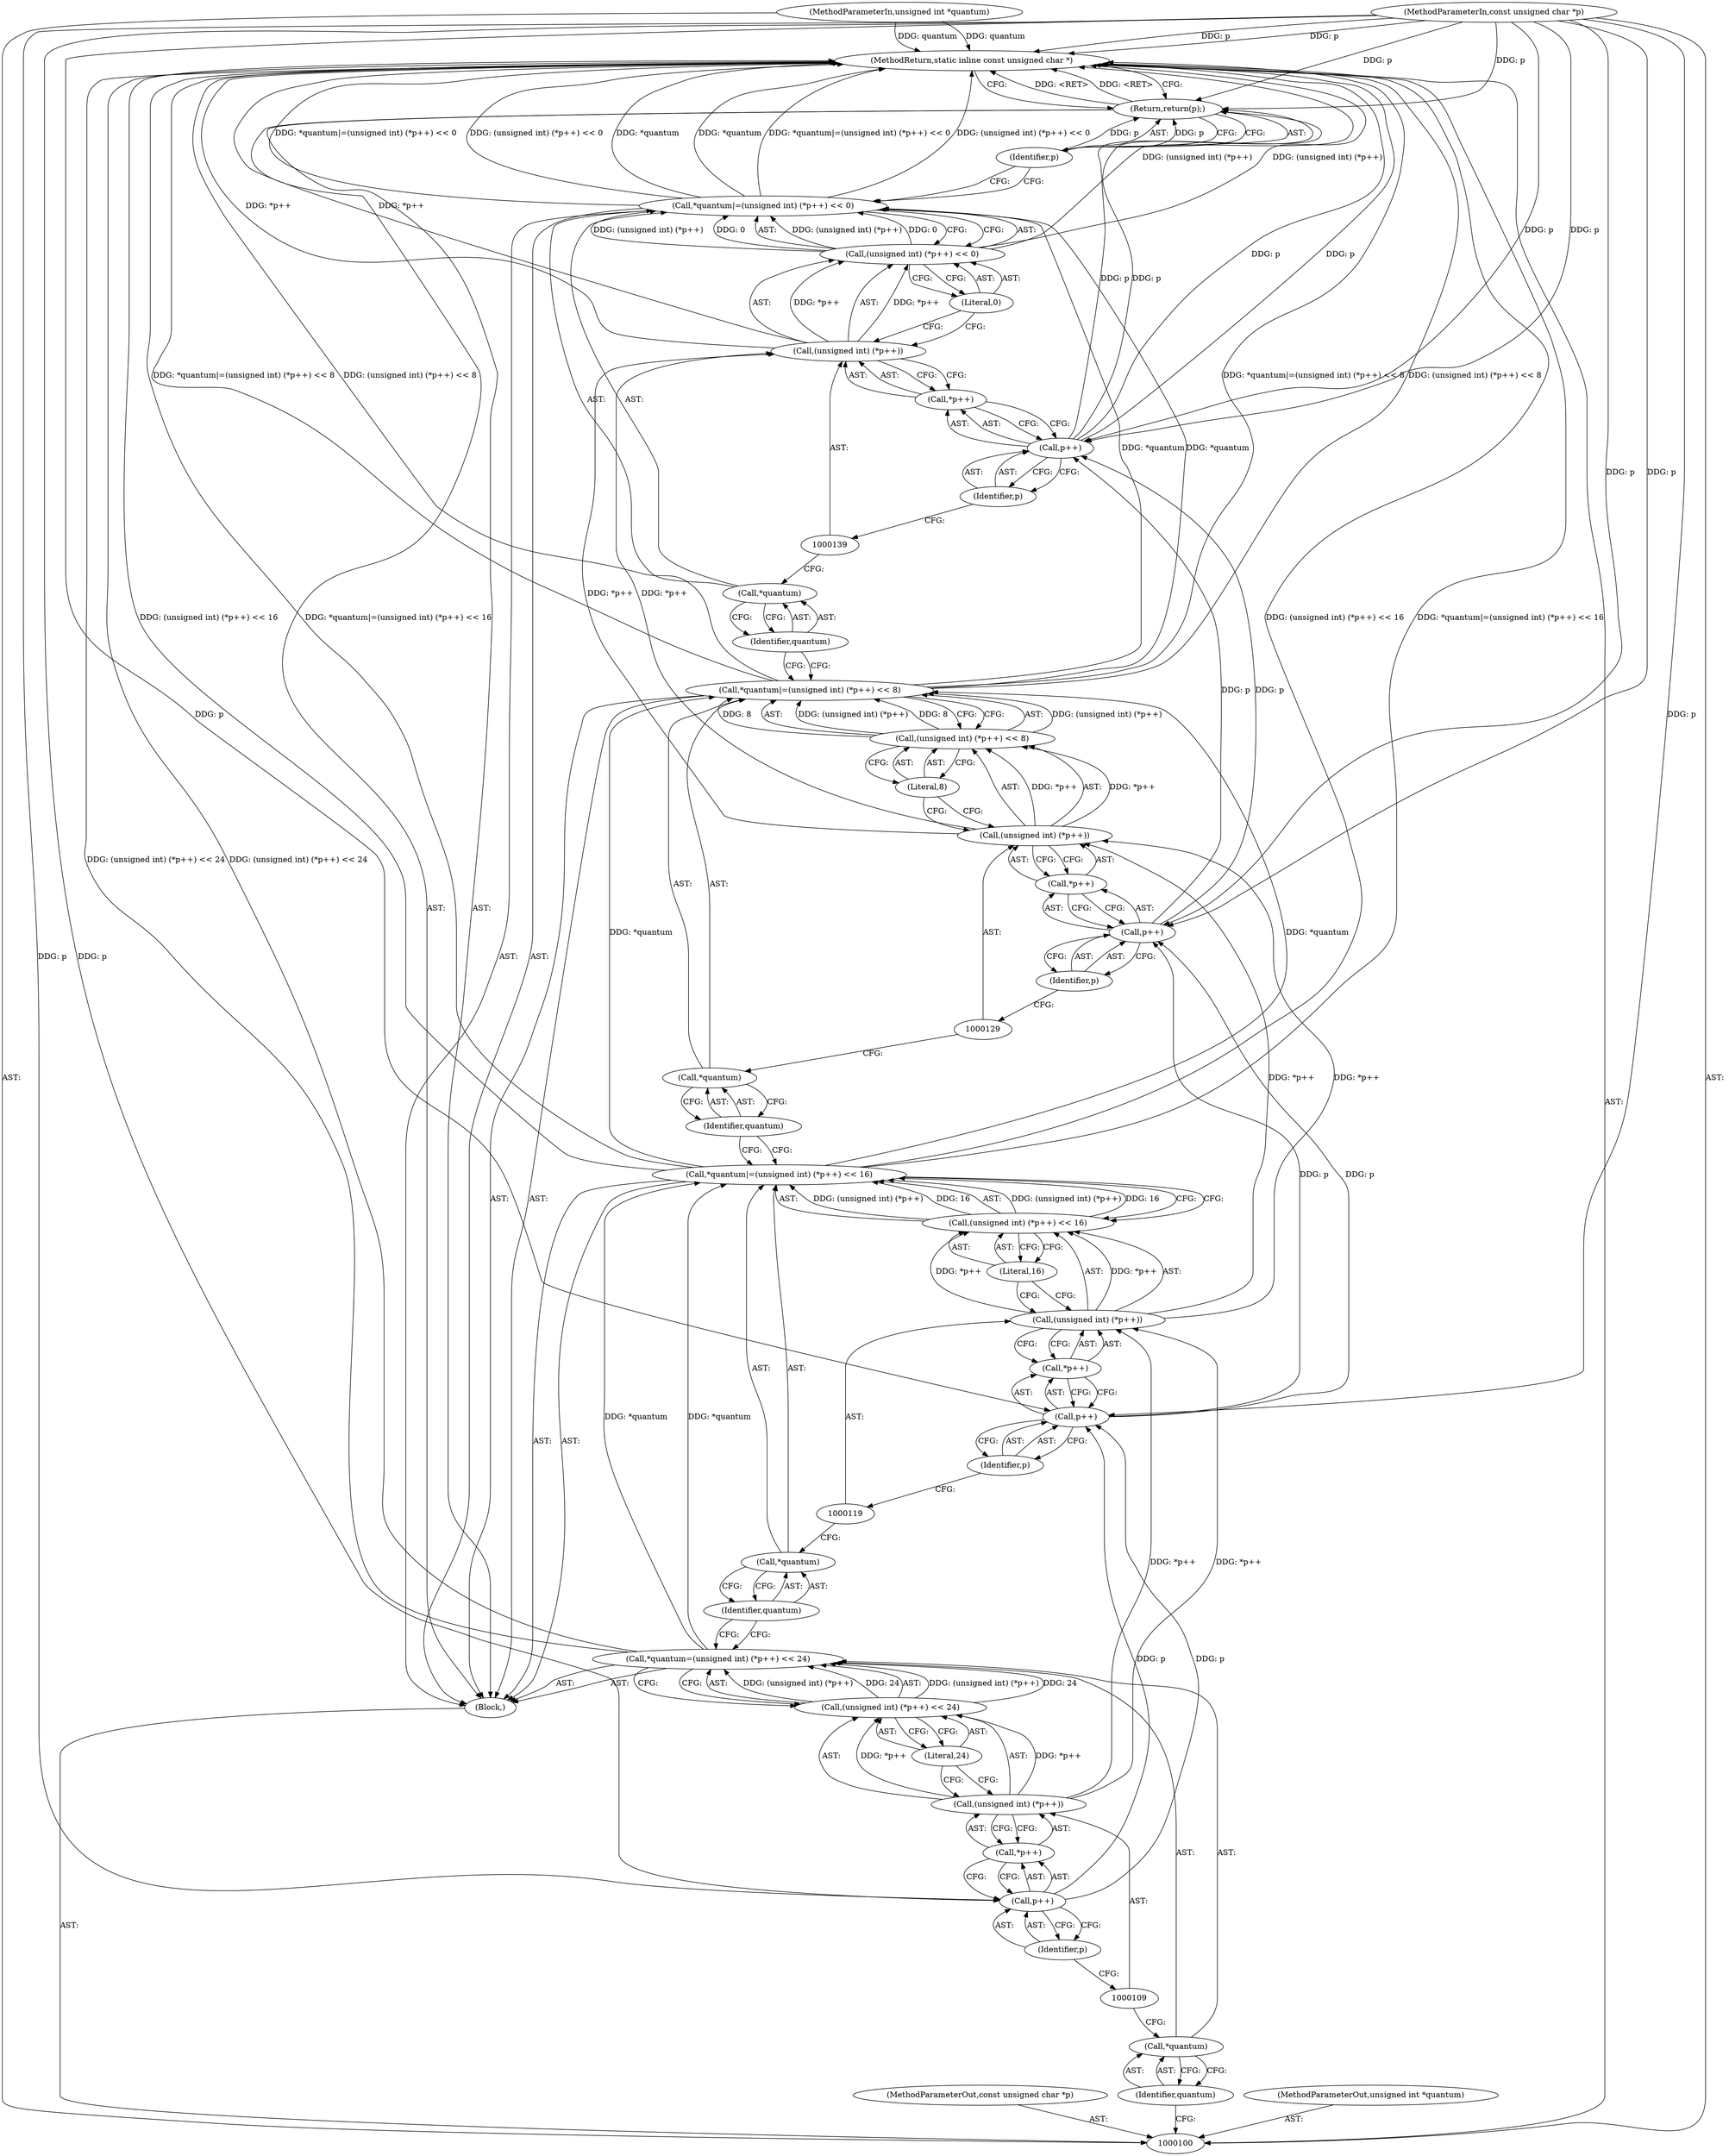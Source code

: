 digraph "0_ImageMagick_d8ab7f046587f2e9f734b687ba7e6e10147c294b_1" {
"1000146" [label="(MethodReturn,static inline const unsigned char *)"];
"1000101" [label="(MethodParameterIn,const unsigned char *p)"];
"1000181" [label="(MethodParameterOut,const unsigned char *p)"];
"1000102" [label="(MethodParameterIn,unsigned int *quantum)"];
"1000182" [label="(MethodParameterOut,unsigned int *quantum)"];
"1000103" [label="(Block,)"];
"1000107" [label="(Call,(unsigned int) (*p++) << 24)"];
"1000108" [label="(Call,(unsigned int) (*p++))"];
"1000104" [label="(Call,*quantum=(unsigned int) (*p++) << 24)"];
"1000105" [label="(Call,*quantum)"];
"1000110" [label="(Call,*p++)"];
"1000111" [label="(Call,p++)"];
"1000112" [label="(Identifier,p)"];
"1000106" [label="(Identifier,quantum)"];
"1000113" [label="(Literal,24)"];
"1000117" [label="(Call,(unsigned int) (*p++) << 16)"];
"1000118" [label="(Call,(unsigned int) (*p++))"];
"1000114" [label="(Call,*quantum|=(unsigned int) (*p++) << 16)"];
"1000115" [label="(Call,*quantum)"];
"1000120" [label="(Call,*p++)"];
"1000121" [label="(Call,p++)"];
"1000122" [label="(Identifier,p)"];
"1000116" [label="(Identifier,quantum)"];
"1000123" [label="(Literal,16)"];
"1000127" [label="(Call,(unsigned int) (*p++) << 8)"];
"1000128" [label="(Call,(unsigned int) (*p++))"];
"1000124" [label="(Call,*quantum|=(unsigned int) (*p++) << 8)"];
"1000125" [label="(Call,*quantum)"];
"1000130" [label="(Call,*p++)"];
"1000131" [label="(Call,p++)"];
"1000132" [label="(Identifier,p)"];
"1000126" [label="(Identifier,quantum)"];
"1000133" [label="(Literal,8)"];
"1000137" [label="(Call,(unsigned int) (*p++) << 0)"];
"1000138" [label="(Call,(unsigned int) (*p++))"];
"1000134" [label="(Call,*quantum|=(unsigned int) (*p++) << 0)"];
"1000135" [label="(Call,*quantum)"];
"1000140" [label="(Call,*p++)"];
"1000141" [label="(Call,p++)"];
"1000142" [label="(Identifier,p)"];
"1000136" [label="(Identifier,quantum)"];
"1000143" [label="(Literal,0)"];
"1000145" [label="(Identifier,p)"];
"1000144" [label="(Return,return(p);)"];
"1000146" -> "1000100"  [label="AST: "];
"1000146" -> "1000144"  [label="CFG: "];
"1000144" -> "1000146"  [label="DDG: <RET>"];
"1000114" -> "1000146"  [label="DDG: (unsigned int) (*p++) << 16"];
"1000114" -> "1000146"  [label="DDG: *quantum|=(unsigned int) (*p++) << 16"];
"1000141" -> "1000146"  [label="DDG: p"];
"1000104" -> "1000146"  [label="DDG: (unsigned int) (*p++) << 24"];
"1000138" -> "1000146"  [label="DDG: *p++"];
"1000134" -> "1000146"  [label="DDG: *quantum|=(unsigned int) (*p++) << 0"];
"1000134" -> "1000146"  [label="DDG: (unsigned int) (*p++) << 0"];
"1000134" -> "1000146"  [label="DDG: *quantum"];
"1000124" -> "1000146"  [label="DDG: (unsigned int) (*p++) << 8"];
"1000124" -> "1000146"  [label="DDG: *quantum|=(unsigned int) (*p++) << 8"];
"1000102" -> "1000146"  [label="DDG: quantum"];
"1000137" -> "1000146"  [label="DDG: (unsigned int) (*p++)"];
"1000101" -> "1000146"  [label="DDG: p"];
"1000101" -> "1000100"  [label="AST: "];
"1000101" -> "1000146"  [label="DDG: p"];
"1000101" -> "1000111"  [label="DDG: p"];
"1000101" -> "1000121"  [label="DDG: p"];
"1000101" -> "1000131"  [label="DDG: p"];
"1000101" -> "1000141"  [label="DDG: p"];
"1000101" -> "1000144"  [label="DDG: p"];
"1000181" -> "1000100"  [label="AST: "];
"1000102" -> "1000100"  [label="AST: "];
"1000102" -> "1000146"  [label="DDG: quantum"];
"1000182" -> "1000100"  [label="AST: "];
"1000103" -> "1000100"  [label="AST: "];
"1000104" -> "1000103"  [label="AST: "];
"1000114" -> "1000103"  [label="AST: "];
"1000124" -> "1000103"  [label="AST: "];
"1000134" -> "1000103"  [label="AST: "];
"1000144" -> "1000103"  [label="AST: "];
"1000107" -> "1000104"  [label="AST: "];
"1000107" -> "1000113"  [label="CFG: "];
"1000108" -> "1000107"  [label="AST: "];
"1000113" -> "1000107"  [label="AST: "];
"1000104" -> "1000107"  [label="CFG: "];
"1000107" -> "1000104"  [label="DDG: (unsigned int) (*p++)"];
"1000107" -> "1000104"  [label="DDG: 24"];
"1000108" -> "1000107"  [label="DDG: *p++"];
"1000108" -> "1000107"  [label="AST: "];
"1000108" -> "1000110"  [label="CFG: "];
"1000109" -> "1000108"  [label="AST: "];
"1000110" -> "1000108"  [label="AST: "];
"1000113" -> "1000108"  [label="CFG: "];
"1000108" -> "1000107"  [label="DDG: *p++"];
"1000108" -> "1000118"  [label="DDG: *p++"];
"1000104" -> "1000103"  [label="AST: "];
"1000104" -> "1000107"  [label="CFG: "];
"1000105" -> "1000104"  [label="AST: "];
"1000107" -> "1000104"  [label="AST: "];
"1000116" -> "1000104"  [label="CFG: "];
"1000104" -> "1000146"  [label="DDG: (unsigned int) (*p++) << 24"];
"1000107" -> "1000104"  [label="DDG: (unsigned int) (*p++)"];
"1000107" -> "1000104"  [label="DDG: 24"];
"1000104" -> "1000114"  [label="DDG: *quantum"];
"1000105" -> "1000104"  [label="AST: "];
"1000105" -> "1000106"  [label="CFG: "];
"1000106" -> "1000105"  [label="AST: "];
"1000109" -> "1000105"  [label="CFG: "];
"1000110" -> "1000108"  [label="AST: "];
"1000110" -> "1000111"  [label="CFG: "];
"1000111" -> "1000110"  [label="AST: "];
"1000108" -> "1000110"  [label="CFG: "];
"1000111" -> "1000110"  [label="AST: "];
"1000111" -> "1000112"  [label="CFG: "];
"1000112" -> "1000111"  [label="AST: "];
"1000110" -> "1000111"  [label="CFG: "];
"1000101" -> "1000111"  [label="DDG: p"];
"1000111" -> "1000121"  [label="DDG: p"];
"1000112" -> "1000111"  [label="AST: "];
"1000112" -> "1000109"  [label="CFG: "];
"1000111" -> "1000112"  [label="CFG: "];
"1000106" -> "1000105"  [label="AST: "];
"1000106" -> "1000100"  [label="CFG: "];
"1000105" -> "1000106"  [label="CFG: "];
"1000113" -> "1000107"  [label="AST: "];
"1000113" -> "1000108"  [label="CFG: "];
"1000107" -> "1000113"  [label="CFG: "];
"1000117" -> "1000114"  [label="AST: "];
"1000117" -> "1000123"  [label="CFG: "];
"1000118" -> "1000117"  [label="AST: "];
"1000123" -> "1000117"  [label="AST: "];
"1000114" -> "1000117"  [label="CFG: "];
"1000117" -> "1000114"  [label="DDG: (unsigned int) (*p++)"];
"1000117" -> "1000114"  [label="DDG: 16"];
"1000118" -> "1000117"  [label="DDG: *p++"];
"1000118" -> "1000117"  [label="AST: "];
"1000118" -> "1000120"  [label="CFG: "];
"1000119" -> "1000118"  [label="AST: "];
"1000120" -> "1000118"  [label="AST: "];
"1000123" -> "1000118"  [label="CFG: "];
"1000118" -> "1000117"  [label="DDG: *p++"];
"1000108" -> "1000118"  [label="DDG: *p++"];
"1000118" -> "1000128"  [label="DDG: *p++"];
"1000114" -> "1000103"  [label="AST: "];
"1000114" -> "1000117"  [label="CFG: "];
"1000115" -> "1000114"  [label="AST: "];
"1000117" -> "1000114"  [label="AST: "];
"1000126" -> "1000114"  [label="CFG: "];
"1000114" -> "1000146"  [label="DDG: (unsigned int) (*p++) << 16"];
"1000114" -> "1000146"  [label="DDG: *quantum|=(unsigned int) (*p++) << 16"];
"1000104" -> "1000114"  [label="DDG: *quantum"];
"1000117" -> "1000114"  [label="DDG: (unsigned int) (*p++)"];
"1000117" -> "1000114"  [label="DDG: 16"];
"1000114" -> "1000124"  [label="DDG: *quantum"];
"1000115" -> "1000114"  [label="AST: "];
"1000115" -> "1000116"  [label="CFG: "];
"1000116" -> "1000115"  [label="AST: "];
"1000119" -> "1000115"  [label="CFG: "];
"1000120" -> "1000118"  [label="AST: "];
"1000120" -> "1000121"  [label="CFG: "];
"1000121" -> "1000120"  [label="AST: "];
"1000118" -> "1000120"  [label="CFG: "];
"1000121" -> "1000120"  [label="AST: "];
"1000121" -> "1000122"  [label="CFG: "];
"1000122" -> "1000121"  [label="AST: "];
"1000120" -> "1000121"  [label="CFG: "];
"1000111" -> "1000121"  [label="DDG: p"];
"1000101" -> "1000121"  [label="DDG: p"];
"1000121" -> "1000131"  [label="DDG: p"];
"1000122" -> "1000121"  [label="AST: "];
"1000122" -> "1000119"  [label="CFG: "];
"1000121" -> "1000122"  [label="CFG: "];
"1000116" -> "1000115"  [label="AST: "];
"1000116" -> "1000104"  [label="CFG: "];
"1000115" -> "1000116"  [label="CFG: "];
"1000123" -> "1000117"  [label="AST: "];
"1000123" -> "1000118"  [label="CFG: "];
"1000117" -> "1000123"  [label="CFG: "];
"1000127" -> "1000124"  [label="AST: "];
"1000127" -> "1000133"  [label="CFG: "];
"1000128" -> "1000127"  [label="AST: "];
"1000133" -> "1000127"  [label="AST: "];
"1000124" -> "1000127"  [label="CFG: "];
"1000127" -> "1000124"  [label="DDG: (unsigned int) (*p++)"];
"1000127" -> "1000124"  [label="DDG: 8"];
"1000128" -> "1000127"  [label="DDG: *p++"];
"1000128" -> "1000127"  [label="AST: "];
"1000128" -> "1000130"  [label="CFG: "];
"1000129" -> "1000128"  [label="AST: "];
"1000130" -> "1000128"  [label="AST: "];
"1000133" -> "1000128"  [label="CFG: "];
"1000128" -> "1000127"  [label="DDG: *p++"];
"1000118" -> "1000128"  [label="DDG: *p++"];
"1000128" -> "1000138"  [label="DDG: *p++"];
"1000124" -> "1000103"  [label="AST: "];
"1000124" -> "1000127"  [label="CFG: "];
"1000125" -> "1000124"  [label="AST: "];
"1000127" -> "1000124"  [label="AST: "];
"1000136" -> "1000124"  [label="CFG: "];
"1000124" -> "1000146"  [label="DDG: (unsigned int) (*p++) << 8"];
"1000124" -> "1000146"  [label="DDG: *quantum|=(unsigned int) (*p++) << 8"];
"1000114" -> "1000124"  [label="DDG: *quantum"];
"1000127" -> "1000124"  [label="DDG: (unsigned int) (*p++)"];
"1000127" -> "1000124"  [label="DDG: 8"];
"1000124" -> "1000134"  [label="DDG: *quantum"];
"1000125" -> "1000124"  [label="AST: "];
"1000125" -> "1000126"  [label="CFG: "];
"1000126" -> "1000125"  [label="AST: "];
"1000129" -> "1000125"  [label="CFG: "];
"1000130" -> "1000128"  [label="AST: "];
"1000130" -> "1000131"  [label="CFG: "];
"1000131" -> "1000130"  [label="AST: "];
"1000128" -> "1000130"  [label="CFG: "];
"1000131" -> "1000130"  [label="AST: "];
"1000131" -> "1000132"  [label="CFG: "];
"1000132" -> "1000131"  [label="AST: "];
"1000130" -> "1000131"  [label="CFG: "];
"1000121" -> "1000131"  [label="DDG: p"];
"1000101" -> "1000131"  [label="DDG: p"];
"1000131" -> "1000141"  [label="DDG: p"];
"1000132" -> "1000131"  [label="AST: "];
"1000132" -> "1000129"  [label="CFG: "];
"1000131" -> "1000132"  [label="CFG: "];
"1000126" -> "1000125"  [label="AST: "];
"1000126" -> "1000114"  [label="CFG: "];
"1000125" -> "1000126"  [label="CFG: "];
"1000133" -> "1000127"  [label="AST: "];
"1000133" -> "1000128"  [label="CFG: "];
"1000127" -> "1000133"  [label="CFG: "];
"1000137" -> "1000134"  [label="AST: "];
"1000137" -> "1000143"  [label="CFG: "];
"1000138" -> "1000137"  [label="AST: "];
"1000143" -> "1000137"  [label="AST: "];
"1000134" -> "1000137"  [label="CFG: "];
"1000137" -> "1000146"  [label="DDG: (unsigned int) (*p++)"];
"1000137" -> "1000134"  [label="DDG: (unsigned int) (*p++)"];
"1000137" -> "1000134"  [label="DDG: 0"];
"1000138" -> "1000137"  [label="DDG: *p++"];
"1000138" -> "1000137"  [label="AST: "];
"1000138" -> "1000140"  [label="CFG: "];
"1000139" -> "1000138"  [label="AST: "];
"1000140" -> "1000138"  [label="AST: "];
"1000143" -> "1000138"  [label="CFG: "];
"1000138" -> "1000146"  [label="DDG: *p++"];
"1000138" -> "1000137"  [label="DDG: *p++"];
"1000128" -> "1000138"  [label="DDG: *p++"];
"1000134" -> "1000103"  [label="AST: "];
"1000134" -> "1000137"  [label="CFG: "];
"1000135" -> "1000134"  [label="AST: "];
"1000137" -> "1000134"  [label="AST: "];
"1000145" -> "1000134"  [label="CFG: "];
"1000134" -> "1000146"  [label="DDG: *quantum|=(unsigned int) (*p++) << 0"];
"1000134" -> "1000146"  [label="DDG: (unsigned int) (*p++) << 0"];
"1000134" -> "1000146"  [label="DDG: *quantum"];
"1000124" -> "1000134"  [label="DDG: *quantum"];
"1000137" -> "1000134"  [label="DDG: (unsigned int) (*p++)"];
"1000137" -> "1000134"  [label="DDG: 0"];
"1000135" -> "1000134"  [label="AST: "];
"1000135" -> "1000136"  [label="CFG: "];
"1000136" -> "1000135"  [label="AST: "];
"1000139" -> "1000135"  [label="CFG: "];
"1000140" -> "1000138"  [label="AST: "];
"1000140" -> "1000141"  [label="CFG: "];
"1000141" -> "1000140"  [label="AST: "];
"1000138" -> "1000140"  [label="CFG: "];
"1000141" -> "1000140"  [label="AST: "];
"1000141" -> "1000142"  [label="CFG: "];
"1000142" -> "1000141"  [label="AST: "];
"1000140" -> "1000141"  [label="CFG: "];
"1000141" -> "1000146"  [label="DDG: p"];
"1000131" -> "1000141"  [label="DDG: p"];
"1000101" -> "1000141"  [label="DDG: p"];
"1000141" -> "1000144"  [label="DDG: p"];
"1000142" -> "1000141"  [label="AST: "];
"1000142" -> "1000139"  [label="CFG: "];
"1000141" -> "1000142"  [label="CFG: "];
"1000136" -> "1000135"  [label="AST: "];
"1000136" -> "1000124"  [label="CFG: "];
"1000135" -> "1000136"  [label="CFG: "];
"1000143" -> "1000137"  [label="AST: "];
"1000143" -> "1000138"  [label="CFG: "];
"1000137" -> "1000143"  [label="CFG: "];
"1000145" -> "1000144"  [label="AST: "];
"1000145" -> "1000134"  [label="CFG: "];
"1000144" -> "1000145"  [label="CFG: "];
"1000145" -> "1000144"  [label="DDG: p"];
"1000144" -> "1000103"  [label="AST: "];
"1000144" -> "1000145"  [label="CFG: "];
"1000145" -> "1000144"  [label="AST: "];
"1000146" -> "1000144"  [label="CFG: "];
"1000144" -> "1000146"  [label="DDG: <RET>"];
"1000145" -> "1000144"  [label="DDG: p"];
"1000141" -> "1000144"  [label="DDG: p"];
"1000101" -> "1000144"  [label="DDG: p"];
}
